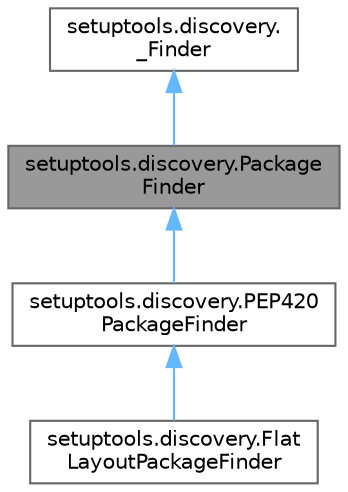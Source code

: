 digraph "setuptools.discovery.PackageFinder"
{
 // LATEX_PDF_SIZE
  bgcolor="transparent";
  edge [fontname=Helvetica,fontsize=10,labelfontname=Helvetica,labelfontsize=10];
  node [fontname=Helvetica,fontsize=10,shape=box,height=0.2,width=0.4];
  Node1 [id="Node000001",label="setuptools.discovery.Package\lFinder",height=0.2,width=0.4,color="gray40", fillcolor="grey60", style="filled", fontcolor="black",tooltip=" "];
  Node2 -> Node1 [id="edge1_Node000001_Node000002",dir="back",color="steelblue1",style="solid",tooltip=" "];
  Node2 [id="Node000002",label="setuptools.discovery.\l_Finder",height=0.2,width=0.4,color="gray40", fillcolor="white", style="filled",URL="$classsetuptools_1_1discovery_1_1___finder.html",tooltip=" "];
  Node1 -> Node3 [id="edge2_Node000001_Node000003",dir="back",color="steelblue1",style="solid",tooltip=" "];
  Node3 [id="Node000003",label="setuptools.discovery.PEP420\lPackageFinder",height=0.2,width=0.4,color="gray40", fillcolor="white", style="filled",URL="$classsetuptools_1_1discovery_1_1_p_e_p420_package_finder.html",tooltip=" "];
  Node3 -> Node4 [id="edge3_Node000003_Node000004",dir="back",color="steelblue1",style="solid",tooltip=" "];
  Node4 [id="Node000004",label="setuptools.discovery.Flat\lLayoutPackageFinder",height=0.2,width=0.4,color="gray40", fillcolor="white", style="filled",URL="$classsetuptools_1_1discovery_1_1_flat_layout_package_finder.html",tooltip=" "];
}
